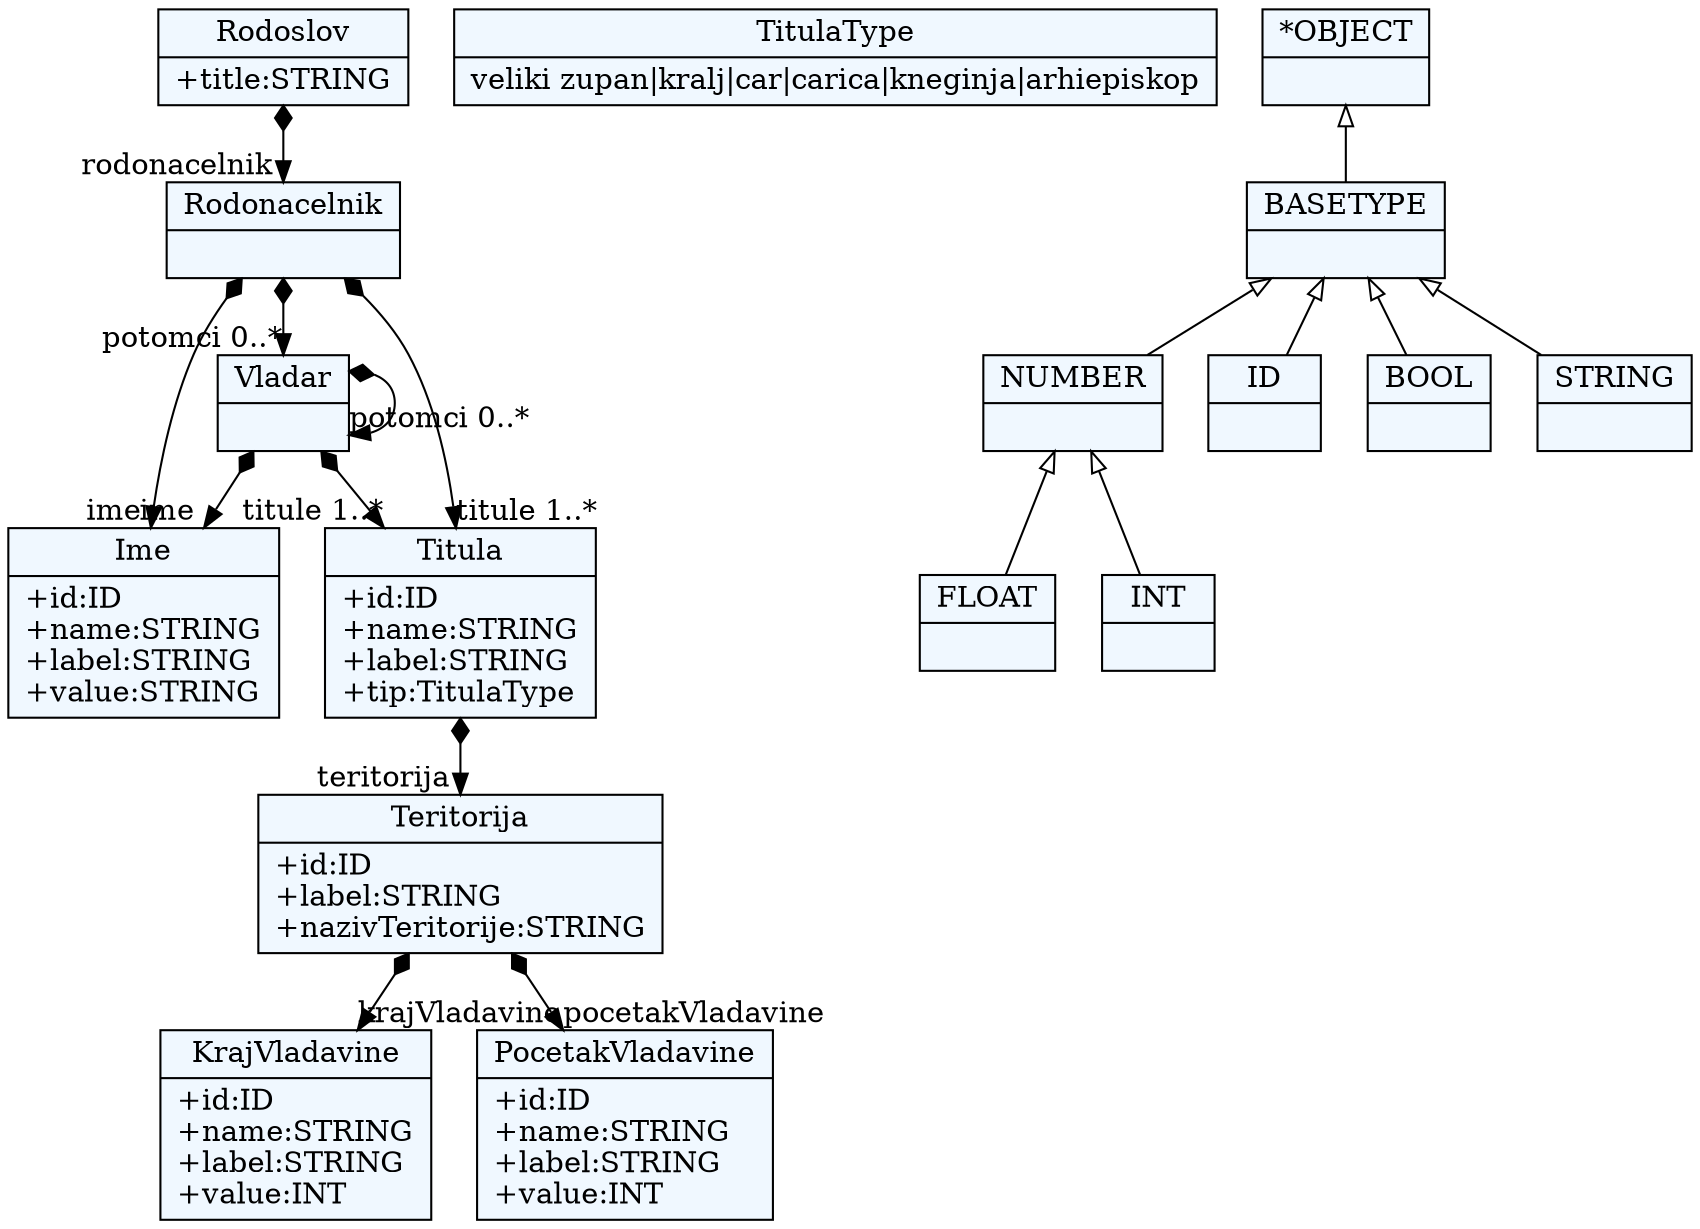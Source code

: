 
    digraph xtext {
    fontname = "Bitstream Vera Sans"
    fontsize = 8
    node[
        shape=record,
        style=filled,
        fillcolor=aliceblue
    ]
    nodesep = 0.3
    edge[dir=black,arrowtail=empty]


2909039091912[ label="{KrajVladavine|+id:ID\l+name:STRING\l+label:STRING\l+value:INT\l}"]

2909039103240[ label="{TitulaType|veliki zupan\|kralj\|car\|carica\|kneginja\|arhiepiskop}"]

2909039069256 -> 2909039101352[arrowtail=diamond, dir=both, headlabel="ime "]
2909039069256 -> 2909039086248[arrowtail=diamond, dir=both, headlabel="titule 1..*"]
2909039069256 -> 2909039069256[arrowtail=diamond, dir=both, headlabel="potomci 0..*"]
2909039069256[ label="{Vladar|}"]

2909039107016[ label="{PocetakVladavine|+id:ID\l+name:STRING\l+label:STRING\l+value:INT\l}"]

2909039086248 -> 2909039105128[arrowtail=diamond, dir=both, headlabel="teritorija "]
2909039086248[ label="{Titula|+id:ID\l+name:STRING\l+label:STRING\l+tip:TitulaType\l}"]

2909039105128 -> 2909039107016[arrowtail=diamond, dir=both, headlabel="pocetakVladavine "]
2909039105128 -> 2909039091912[arrowtail=diamond, dir=both, headlabel="krajVladavine "]
2909039105128[ label="{Teritorija|+id:ID\l+label:STRING\l+nazivTeritorije:STRING\l}"]

2909039101352[ label="{Ime|+id:ID\l+name:STRING\l+label:STRING\l+value:STRING\l}"]

2909039082472 -> 2909039101352[arrowtail=diamond, dir=both, headlabel="ime "]
2909039082472 -> 2909039086248[arrowtail=diamond, dir=both, headlabel="titule 1..*"]
2909039082472 -> 2909039069256[arrowtail=diamond, dir=both, headlabel="potomci 0..*"]
2909039082472[ label="{Rodonacelnik|}"]

2909039068312 -> 2909039082472[arrowtail=diamond, dir=both, headlabel="rodonacelnik "]
2909039068312[ label="{Rodoslov|+title:STRING\l}"]

2909039090968[ label="{*OBJECT|}"]
2909039090968 -> 2909039096632 [dir=back]

2909039093800[ label="{NUMBER|}"]
2909039093800 -> 2909039087192 [dir=back]
2909039093800 -> 2909039080584 [dir=back]

2909039087192[ label="{FLOAT|}"]

2909039080584[ label="{INT|}"]

2909039071144[ label="{ID|}"]

2909039096632[ label="{BASETYPE|}"]
2909039096632 -> 2909039093800 [dir=back]
2909039096632 -> 2909039094744 [dir=back]
2909039096632 -> 2909039071144 [dir=back]
2909039096632 -> 2909039084360 [dir=back]

2909039084360[ label="{STRING|}"]

2909039094744[ label="{BOOL|}"]


}
